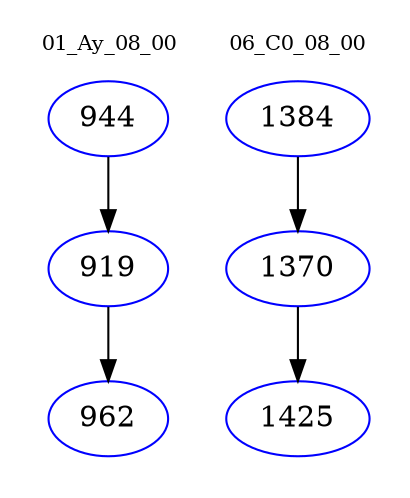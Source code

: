 digraph{
subgraph cluster_0 {
color = white
label = "01_Ay_08_00";
fontsize=10;
T0_944 [label="944", color="blue"]
T0_944 -> T0_919 [color="black"]
T0_919 [label="919", color="blue"]
T0_919 -> T0_962 [color="black"]
T0_962 [label="962", color="blue"]
}
subgraph cluster_1 {
color = white
label = "06_C0_08_00";
fontsize=10;
T1_1384 [label="1384", color="blue"]
T1_1384 -> T1_1370 [color="black"]
T1_1370 [label="1370", color="blue"]
T1_1370 -> T1_1425 [color="black"]
T1_1425 [label="1425", color="blue"]
}
}
